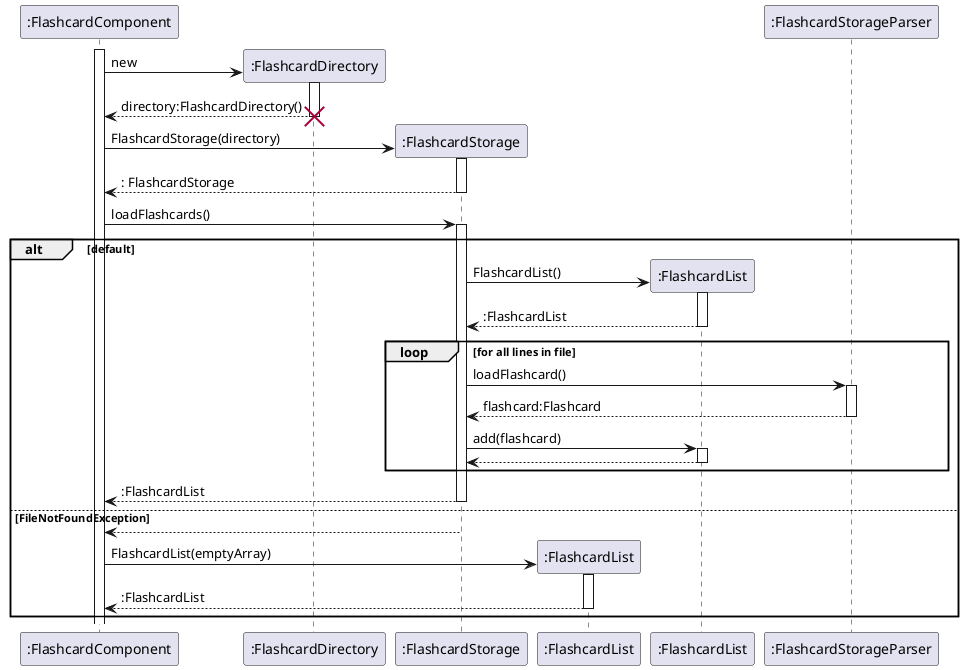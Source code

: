 @startuml

participant ":FlashcardComponent" as fc
participant ":FlashcardDirectory" as fd
participant ":FlashcardStorage" as fs
participant ":FlashcardList" as fl2
participant ":FlashcardList" as fl
participant ":FlashcardStorageParser" as fp


activate fc

create fd
fc->fd ++: new

return directory:FlashcardDirectory()

destroy fd

create fs
fc->fs ++: FlashcardStorage(directory)

return : FlashcardStorage

fc->fs++ : loadFlashcards()

alt default

create fl
fs->fl ++: FlashcardList()

return :FlashcardList



    loop for all lines in file

        fs->fp++ : loadFlashcard()

        return flashcard:Flashcard

        fs->fl ++: add(flashcard)
        return

    end

    return :FlashcardList

else FileNotFoundException


    fs-->fc
    create fl2
    fc->fl2 ++: FlashcardList(emptyArray)
    return :FlashcardList



end

@enduml